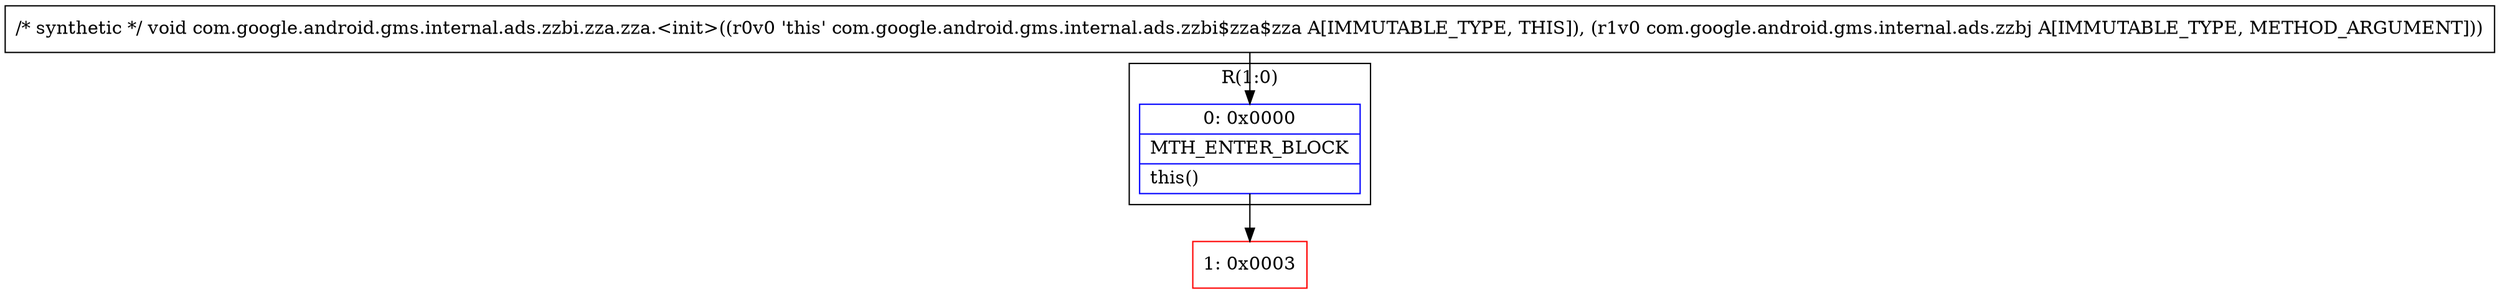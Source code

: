 digraph "CFG forcom.google.android.gms.internal.ads.zzbi.zza.zza.\<init\>(Lcom\/google\/android\/gms\/internal\/ads\/zzbj;)V" {
subgraph cluster_Region_250448926 {
label = "R(1:0)";
node [shape=record,color=blue];
Node_0 [shape=record,label="{0\:\ 0x0000|MTH_ENTER_BLOCK\l|this()\l}"];
}
Node_1 [shape=record,color=red,label="{1\:\ 0x0003}"];
MethodNode[shape=record,label="{\/* synthetic *\/ void com.google.android.gms.internal.ads.zzbi.zza.zza.\<init\>((r0v0 'this' com.google.android.gms.internal.ads.zzbi$zza$zza A[IMMUTABLE_TYPE, THIS]), (r1v0 com.google.android.gms.internal.ads.zzbj A[IMMUTABLE_TYPE, METHOD_ARGUMENT])) }"];
MethodNode -> Node_0;
Node_0 -> Node_1;
}

